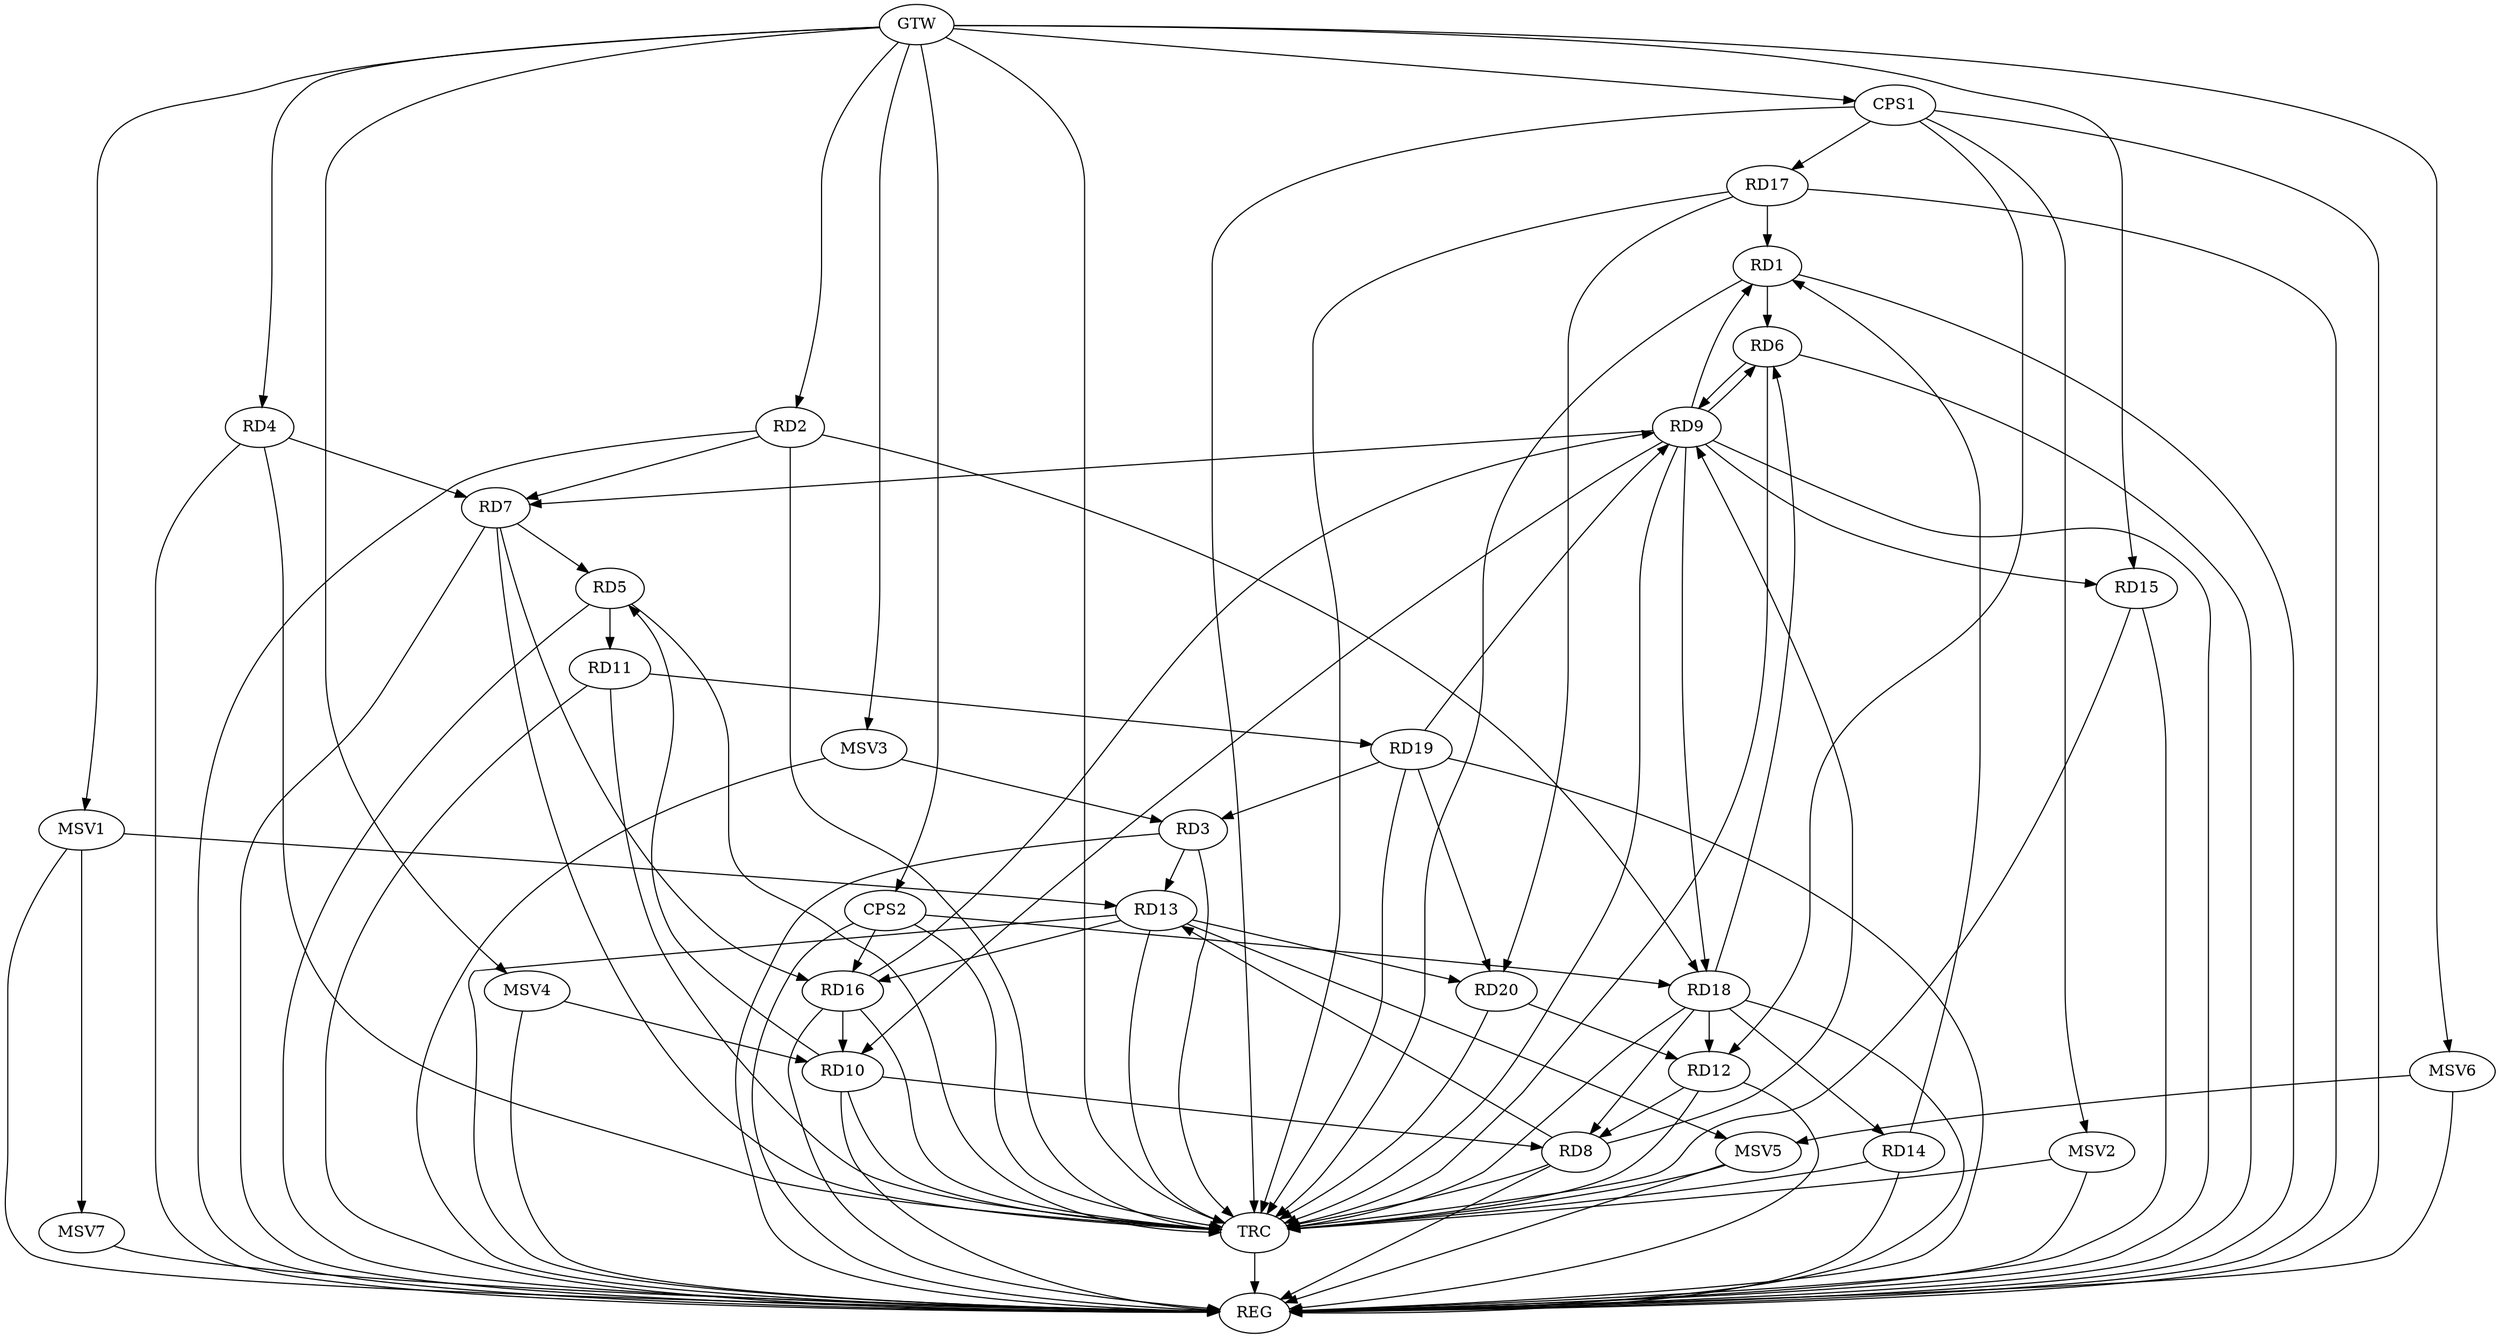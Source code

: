 strict digraph G {
  RD1 [ label="RD1" ];
  RD2 [ label="RD2" ];
  RD3 [ label="RD3" ];
  RD4 [ label="RD4" ];
  RD5 [ label="RD5" ];
  RD6 [ label="RD6" ];
  RD7 [ label="RD7" ];
  RD8 [ label="RD8" ];
  RD9 [ label="RD9" ];
  RD10 [ label="RD10" ];
  RD11 [ label="RD11" ];
  RD12 [ label="RD12" ];
  RD13 [ label="RD13" ];
  RD14 [ label="RD14" ];
  RD15 [ label="RD15" ];
  RD16 [ label="RD16" ];
  RD17 [ label="RD17" ];
  RD18 [ label="RD18" ];
  RD19 [ label="RD19" ];
  RD20 [ label="RD20" ];
  CPS1 [ label="CPS1" ];
  CPS2 [ label="CPS2" ];
  GTW [ label="GTW" ];
  REG [ label="REG" ];
  TRC [ label="TRC" ];
  MSV1 [ label="MSV1" ];
  MSV2 [ label="MSV2" ];
  MSV3 [ label="MSV3" ];
  MSV4 [ label="MSV4" ];
  MSV5 [ label="MSV5" ];
  MSV6 [ label="MSV6" ];
  MSV7 [ label="MSV7" ];
  RD1 -> RD6;
  RD9 -> RD1;
  RD14 -> RD1;
  RD17 -> RD1;
  RD2 -> RD7;
  RD2 -> RD18;
  RD3 -> RD13;
  RD19 -> RD3;
  RD4 -> RD7;
  RD7 -> RD5;
  RD10 -> RD5;
  RD5 -> RD11;
  RD6 -> RD9;
  RD9 -> RD6;
  RD18 -> RD6;
  RD9 -> RD7;
  RD7 -> RD16;
  RD8 -> RD9;
  RD10 -> RD8;
  RD12 -> RD8;
  RD8 -> RD13;
  RD18 -> RD8;
  RD9 -> RD10;
  RD16 -> RD9;
  RD19 -> RD9;
  RD16 -> RD10;
  RD11 -> RD19;
  RD18 -> RD12;
  RD20 -> RD12;
  RD13 -> RD16;
  RD13 -> RD20;
  RD18 -> RD14;
  RD17 -> RD20;
  RD19 -> RD20;
  CPS1 -> RD17;
  CPS1 -> RD12;
  CPS2 -> RD18;
  CPS2 -> RD16;
  GTW -> RD2;
  GTW -> RD4;
  GTW -> RD15;
  GTW -> CPS1;
  GTW -> CPS2;
  RD1 -> REG;
  RD2 -> REG;
  RD3 -> REG;
  RD4 -> REG;
  RD5 -> REG;
  RD6 -> REG;
  RD7 -> REG;
  RD8 -> REG;
  RD9 -> REG;
  RD10 -> REG;
  RD11 -> REG;
  RD12 -> REG;
  RD13 -> REG;
  RD14 -> REG;
  RD15 -> REG;
  RD16 -> REG;
  RD17 -> REG;
  RD18 -> REG;
  RD19 -> REG;
  CPS1 -> REG;
  CPS2 -> REG;
  RD1 -> TRC;
  RD2 -> TRC;
  RD3 -> TRC;
  RD4 -> TRC;
  RD5 -> TRC;
  RD6 -> TRC;
  RD7 -> TRC;
  RD8 -> TRC;
  RD9 -> TRC;
  RD10 -> TRC;
  RD11 -> TRC;
  RD12 -> TRC;
  RD13 -> TRC;
  RD14 -> TRC;
  RD15 -> TRC;
  RD16 -> TRC;
  RD17 -> TRC;
  RD18 -> TRC;
  RD19 -> TRC;
  RD20 -> TRC;
  CPS1 -> TRC;
  CPS2 -> TRC;
  GTW -> TRC;
  TRC -> REG;
  RD9 -> RD18;
  RD9 -> RD15;
  MSV1 -> RD13;
  GTW -> MSV1;
  MSV1 -> REG;
  CPS1 -> MSV2;
  MSV2 -> REG;
  MSV2 -> TRC;
  MSV3 -> RD3;
  GTW -> MSV3;
  MSV3 -> REG;
  MSV4 -> RD10;
  GTW -> MSV4;
  MSV4 -> REG;
  RD13 -> MSV5;
  MSV5 -> REG;
  MSV5 -> TRC;
  MSV6 -> MSV5;
  GTW -> MSV6;
  MSV6 -> REG;
  MSV1 -> MSV7;
  MSV7 -> REG;
}
